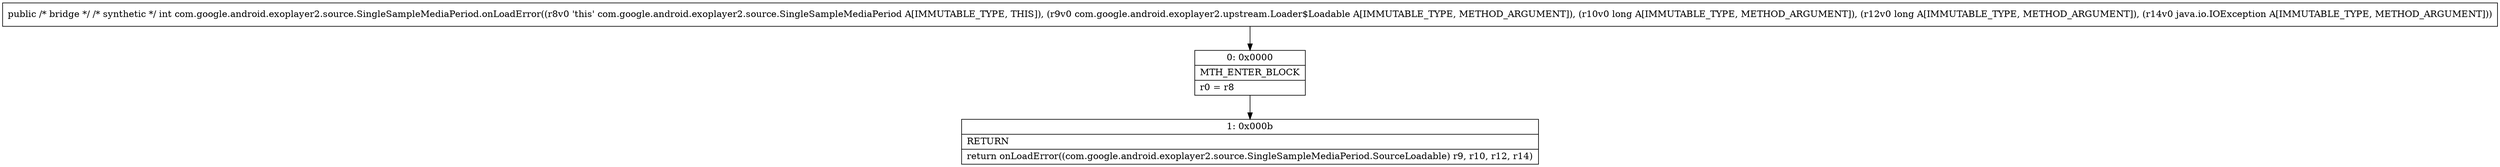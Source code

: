 digraph "CFG forcom.google.android.exoplayer2.source.SingleSampleMediaPeriod.onLoadError(Lcom\/google\/android\/exoplayer2\/upstream\/Loader$Loadable;JJLjava\/io\/IOException;)I" {
Node_0 [shape=record,label="{0\:\ 0x0000|MTH_ENTER_BLOCK\l|r0 = r8\l}"];
Node_1 [shape=record,label="{1\:\ 0x000b|RETURN\l|return onLoadError((com.google.android.exoplayer2.source.SingleSampleMediaPeriod.SourceLoadable) r9, r10, r12, r14)\l}"];
MethodNode[shape=record,label="{public \/* bridge *\/ \/* synthetic *\/ int com.google.android.exoplayer2.source.SingleSampleMediaPeriod.onLoadError((r8v0 'this' com.google.android.exoplayer2.source.SingleSampleMediaPeriod A[IMMUTABLE_TYPE, THIS]), (r9v0 com.google.android.exoplayer2.upstream.Loader$Loadable A[IMMUTABLE_TYPE, METHOD_ARGUMENT]), (r10v0 long A[IMMUTABLE_TYPE, METHOD_ARGUMENT]), (r12v0 long A[IMMUTABLE_TYPE, METHOD_ARGUMENT]), (r14v0 java.io.IOException A[IMMUTABLE_TYPE, METHOD_ARGUMENT])) }"];
MethodNode -> Node_0;
Node_0 -> Node_1;
}


